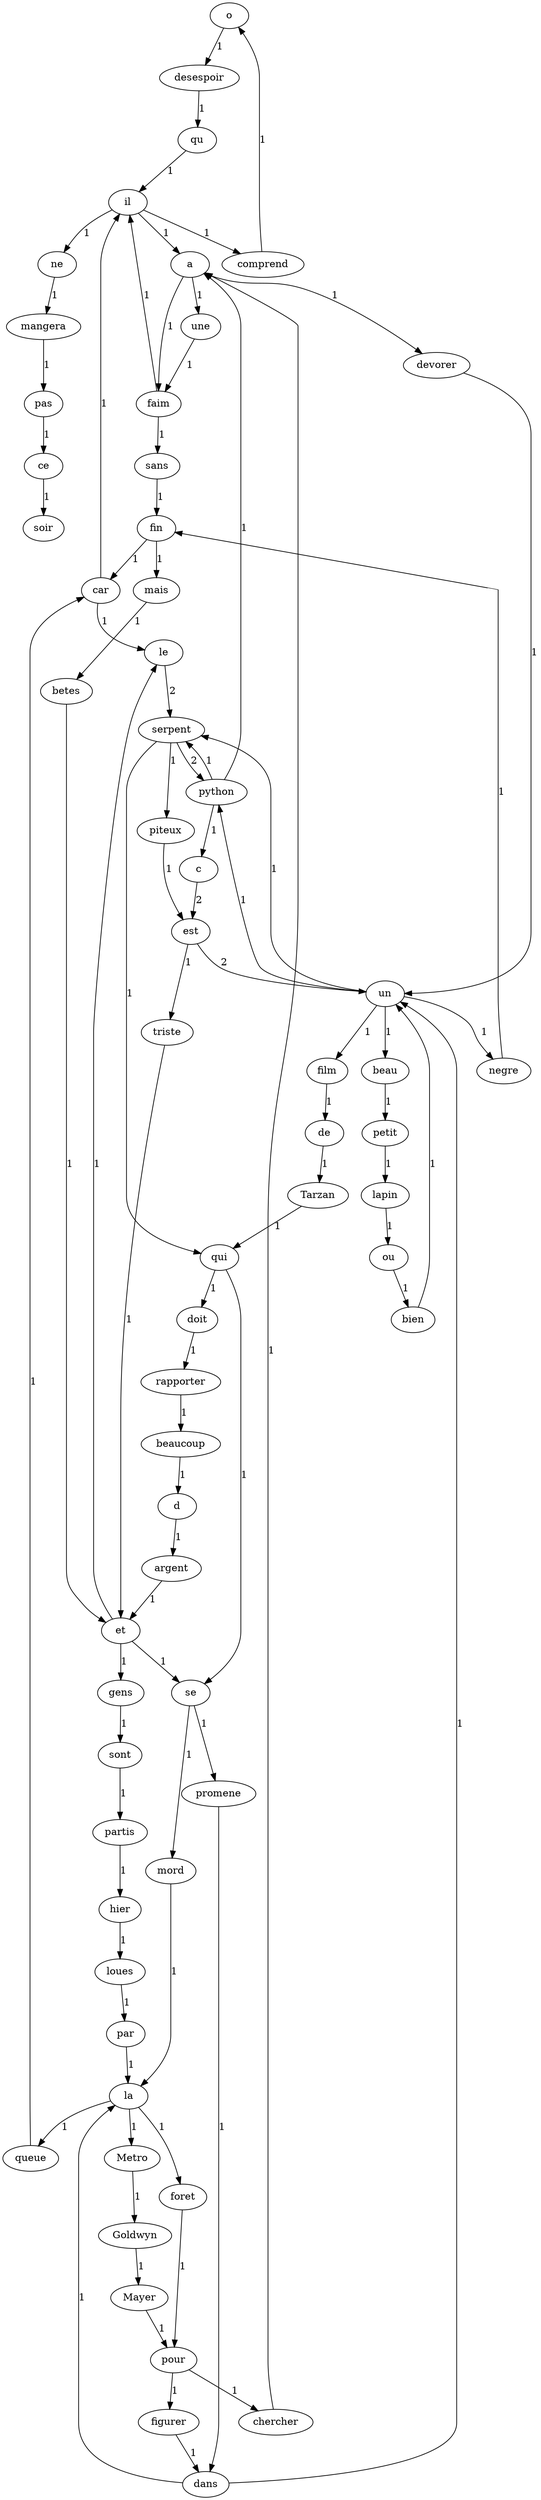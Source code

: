 digraph g { 
o->desespoir[label=1]; 
ne->mangera[label=1]; 
gens->sont[label=1]; 
figurer->dans[label=1]; 
partis->hier[label=1]; 
fin->car[label=1]; 
fin->mais[label=1]; 
hier->loues[label=1]; 
un->python[label=1]; 
un->serpent[label=1]; 
un->film[label=1]; 
un->negre[label=1]; 
un->beau[label=1]; 
ou->bien[label=1]; 
film->de[label=1]; 
loues->par[label=1]; 
qui->doit[label=1]; 
qui->se[label=1]; 
mord->la[label=1]; 
faim->il[label=1]; 
faim->sans[label=1]; 
est->triste[label=1]; 
est->un[label=2]; 
queue->car[label=1]; 
mangera->pas[label=1]; 
desespoir->qu[label=1]; 
petit->lapin[label=1]; 
beau->petit[label=1]; 
bien->un[label=1]; 
rapporter->beaucoup[label=1]; 
Tarzan->qui[label=1]; 
il->ne[label=1]; 
il->a[label=1]; 
il->comprend[label=1]; 
de->Tarzan[label=1]; 
doit->rapporter[label=1]; 
le->serpent[label=2]; 
par->la[label=1]; 
argent->et[label=1]; 
sans->fin[label=1]; 
mais->betes[label=1]; 
betes->et[label=1]; 
une->faim[label=1]; 
promene->dans[label=1]; 
python->c[label=1]; 
python->serpent[label=1]; 
python->a[label=1]; 
pas->ce[label=1]; 
chercher->a[label=1]; 
foret->pour[label=1]; 
la->foret[label=1]; 
la->queue[label=1]; 
la->Metro[label=1]; 
a->devorer[label=1]; 
a->faim[label=1]; 
a->une[label=1]; 
pour->chercher[label=1]; 
pour->figurer[label=1]; 
negre->fin[label=1]; 
c->est[label=2]; 
qu->il[label=1]; 
Mayer->pour[label=1]; 
ce->soir[label=1]; 
d->argent[label=1]; 
Goldwyn->Mayer[label=1]; 
sont->partis[label=1]; 
devorer->un[label=1]; 
serpent->python[label=2]; 
serpent->piteux[label=1]; 
serpent->qui[label=1]; 
lapin->ou[label=1]; 
dans->la[label=1]; 
dans->un[label=1]; 
comprend->o[label=1]; 
Metro->Goldwyn[label=1]; 
piteux->est[label=1]; 
beaucoup->d[label=1]; 
car->il[label=1]; 
car->le[label=1]; 
triste->et[label=1]; 
se->mord[label=1]; 
se->promene[label=1]; 
et->se[label=1]; 
et->gens[label=1]; 
et->le[label=1]; 
}